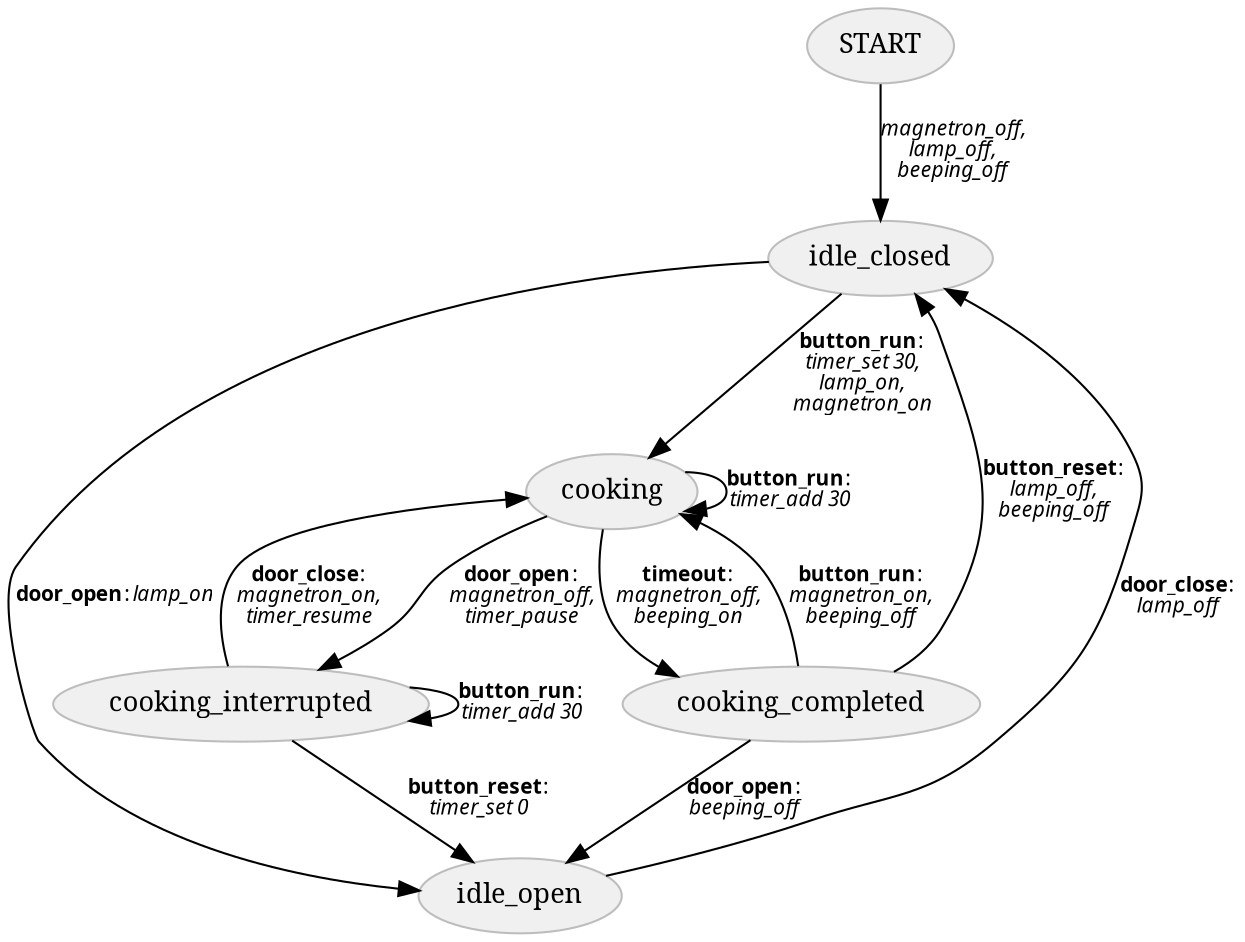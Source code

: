 digraph G {
    fontname="sans-serif";
    nodesep="0.2";
    penwidth="0.1";
    edge [comment="Wildcard edge", 
          fontname="sans-serif", 
          fontsize=10, 
          colorscheme="greys9", 
          color="9", 
          fontcolor="9", 
          label="<<b></b>:<br/>
<i></i>>"];
    node [fontname="serif", 
          fontsize=13, 
          fillcolor="1", 
          colorscheme="greys3", 
          color="2", 
          fontcolor="4", 
          style="filled"];
    "START";
    "idle_closed";
    "idle_open";
    "cooking";
    "cooking_interrupted";
    "cooking_completed";
    "START" -> "idle_closed"  [label=<<i>magnetron_off,<br/>lamp_off,<br/>beeping_off</i>>];
    "idle_closed" -> "idle_open"  [label=<<b>door_open</b>:<i>lamp_on</i>>];
    "idle_closed" -> "cooking"  [label=<<b>button_run</b>:<br/><i>timer_set 30,<br/>lamp_on,<br/>magnetron_on</i>>];
    "cooking" -> "cooking_completed"  [label=<<b>timeout</b>:<br/><i>magnetron_off,<br/>beeping_on</i>>];
    "cooking" -> "cooking_interrupted"  [label=<<b>door_open</b>:<br/><i>magnetron_off,<br/>timer_pause</i>>];
    "cooking" -> "cooking"  [label=<<b>button_run</b>:<br/><i>timer_add 30</i>>];
    "cooking_interrupted" -> "cooking_interrupted"  [label=<<b>button_run</b>:<br/><i>timer_add 30</i>>];
    "cooking_completed" -> "cooking"  [label=<<b>button_run</b>:<br/><i>magnetron_on,<br/>beeping_off</i>>];
    "cooking_interrupted" -> "idle_open"  [label=<<b>button_reset</b>:<br/><i>timer_set 0</i>>];
    "cooking_completed" -> "idle_closed"  [label=<<b>button_reset</b>:<br/><i>lamp_off,<br/>beeping_off</i>>];
    "cooking_completed" -> "idle_open"  [label=<<b>door_open</b>:<br/><i>beeping_off</i>>];
    "cooking_interrupted" -> "cooking"  [label=<<b>door_close</b>:<br/><i>magnetron_on,<br/>timer_resume</i>>];
    "idle_open" -> "idle_closed"  [label=<<b>door_close</b>:<br/><i>lamp_off</i>>];
}

